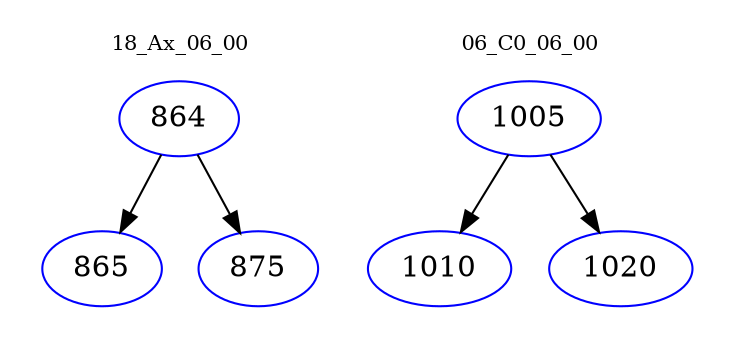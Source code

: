 digraph{
subgraph cluster_0 {
color = white
label = "18_Ax_06_00";
fontsize=10;
T0_864 [label="864", color="blue"]
T0_864 -> T0_865 [color="black"]
T0_865 [label="865", color="blue"]
T0_864 -> T0_875 [color="black"]
T0_875 [label="875", color="blue"]
}
subgraph cluster_1 {
color = white
label = "06_C0_06_00";
fontsize=10;
T1_1005 [label="1005", color="blue"]
T1_1005 -> T1_1010 [color="black"]
T1_1010 [label="1010", color="blue"]
T1_1005 -> T1_1020 [color="black"]
T1_1020 [label="1020", color="blue"]
}
}

